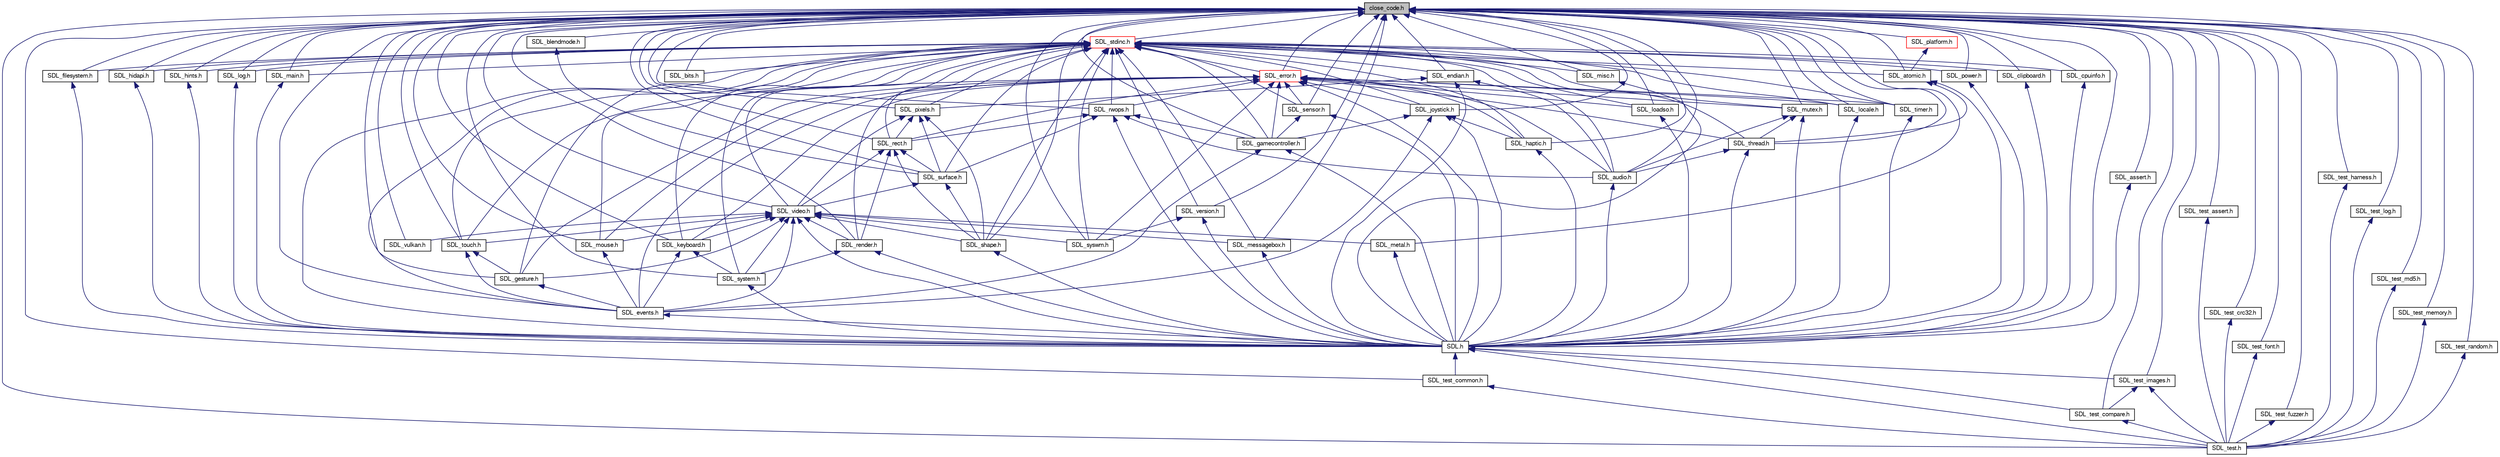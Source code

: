 digraph "close_code.h"
{
 // LATEX_PDF_SIZE
  edge [fontname="FreeSans",fontsize="10",labelfontname="FreeSans",labelfontsize="10"];
  node [fontname="FreeSans",fontsize="10",shape=record];
  Node1 [label="close_code.h",height=0.2,width=0.4,color="black", fillcolor="grey75", style="filled", fontcolor="black",tooltip=" "];
  Node1 -> Node2 [dir="back",color="midnightblue",fontsize="10",style="solid",fontname="FreeSans"];
  Node2 [label="SDL.h",height=0.2,width=0.4,color="black", fillcolor="white", style="filled",URL="$de/ddc/_s_d_l_8h.html",tooltip=" "];
  Node2 -> Node3 [dir="back",color="midnightblue",fontsize="10",style="solid",fontname="FreeSans"];
  Node3 [label="SDL_test.h",height=0.2,width=0.4,color="black", fillcolor="white", style="filled",URL="$dd/d3b/_s_d_l__test_8h.html",tooltip=" "];
  Node2 -> Node4 [dir="back",color="midnightblue",fontsize="10",style="solid",fontname="FreeSans"];
  Node4 [label="SDL_test_common.h",height=0.2,width=0.4,color="black", fillcolor="white", style="filled",URL="$dc/dc7/_s_d_l__test__common_8h.html",tooltip=" "];
  Node4 -> Node3 [dir="back",color="midnightblue",fontsize="10",style="solid",fontname="FreeSans"];
  Node2 -> Node5 [dir="back",color="midnightblue",fontsize="10",style="solid",fontname="FreeSans"];
  Node5 [label="SDL_test_compare.h",height=0.2,width=0.4,color="black", fillcolor="white", style="filled",URL="$d8/d59/_s_d_l__test__compare_8h.html",tooltip=" "];
  Node5 -> Node3 [dir="back",color="midnightblue",fontsize="10",style="solid",fontname="FreeSans"];
  Node2 -> Node6 [dir="back",color="midnightblue",fontsize="10",style="solid",fontname="FreeSans"];
  Node6 [label="SDL_test_images.h",height=0.2,width=0.4,color="black", fillcolor="white", style="filled",URL="$d4/d55/_s_d_l__test__images_8h.html",tooltip=" "];
  Node6 -> Node3 [dir="back",color="midnightblue",fontsize="10",style="solid",fontname="FreeSans"];
  Node6 -> Node5 [dir="back",color="midnightblue",fontsize="10",style="solid",fontname="FreeSans"];
  Node1 -> Node7 [dir="back",color="midnightblue",fontsize="10",style="solid",fontname="FreeSans"];
  Node7 [label="SDL_assert.h",height=0.2,width=0.4,color="black", fillcolor="white", style="filled",URL="$d9/d30/_s_d_l__assert_8h.html",tooltip=" "];
  Node7 -> Node2 [dir="back",color="midnightblue",fontsize="10",style="solid",fontname="FreeSans"];
  Node1 -> Node8 [dir="back",color="midnightblue",fontsize="10",style="solid",fontname="FreeSans"];
  Node8 [label="SDL_atomic.h",height=0.2,width=0.4,color="black", fillcolor="white", style="filled",URL="$d6/d97/_s_d_l__atomic_8h.html",tooltip=" "];
  Node8 -> Node2 [dir="back",color="midnightblue",fontsize="10",style="solid",fontname="FreeSans"];
  Node8 -> Node9 [dir="back",color="midnightblue",fontsize="10",style="solid",fontname="FreeSans"];
  Node9 [label="SDL_thread.h",height=0.2,width=0.4,color="black", fillcolor="white", style="filled",URL="$d8/ded/_s_d_l__thread_8h.html",tooltip=" "];
  Node9 -> Node2 [dir="back",color="midnightblue",fontsize="10",style="solid",fontname="FreeSans"];
  Node9 -> Node10 [dir="back",color="midnightblue",fontsize="10",style="solid",fontname="FreeSans"];
  Node10 [label="SDL_audio.h",height=0.2,width=0.4,color="black", fillcolor="white", style="filled",URL="$d3/d78/_s_d_l__audio_8h.html",tooltip=" "];
  Node10 -> Node2 [dir="back",color="midnightblue",fontsize="10",style="solid",fontname="FreeSans"];
  Node1 -> Node10 [dir="back",color="midnightblue",fontsize="10",style="solid",fontname="FreeSans"];
  Node1 -> Node11 [dir="back",color="midnightblue",fontsize="10",style="solid",fontname="FreeSans"];
  Node11 [label="SDL_bits.h",height=0.2,width=0.4,color="black", fillcolor="white", style="filled",URL="$d2/d01/_s_d_l__bits_8h.html",tooltip=" "];
  Node1 -> Node12 [dir="back",color="midnightblue",fontsize="10",style="solid",fontname="FreeSans"];
  Node12 [label="SDL_blendmode.h",height=0.2,width=0.4,color="black", fillcolor="white", style="filled",URL="$d3/d6c/_s_d_l__blendmode_8h.html",tooltip=" "];
  Node12 -> Node13 [dir="back",color="midnightblue",fontsize="10",style="solid",fontname="FreeSans"];
  Node13 [label="SDL_surface.h",height=0.2,width=0.4,color="black", fillcolor="white", style="filled",URL="$d4/d6d/_s_d_l__surface_8h.html",tooltip=" "];
  Node13 -> Node14 [dir="back",color="midnightblue",fontsize="10",style="solid",fontname="FreeSans"];
  Node14 [label="SDL_shape.h",height=0.2,width=0.4,color="black", fillcolor="white", style="filled",URL="$dc/d20/_s_d_l__shape_8h.html",tooltip=" "];
  Node14 -> Node2 [dir="back",color="midnightblue",fontsize="10",style="solid",fontname="FreeSans"];
  Node13 -> Node15 [dir="back",color="midnightblue",fontsize="10",style="solid",fontname="FreeSans"];
  Node15 [label="SDL_video.h",height=0.2,width=0.4,color="black", fillcolor="white", style="filled",URL="$dc/d64/_s_d_l__video_8h.html",tooltip=" "];
  Node15 -> Node2 [dir="back",color="midnightblue",fontsize="10",style="solid",fontname="FreeSans"];
  Node15 -> Node16 [dir="back",color="midnightblue",fontsize="10",style="solid",fontname="FreeSans"];
  Node16 [label="SDL_events.h",height=0.2,width=0.4,color="black", fillcolor="white", style="filled",URL="$d9/d42/_s_d_l__events_8h.html",tooltip=" "];
  Node16 -> Node2 [dir="back",color="midnightblue",fontsize="10",style="solid",fontname="FreeSans"];
  Node15 -> Node17 [dir="back",color="midnightblue",fontsize="10",style="solid",fontname="FreeSans"];
  Node17 [label="SDL_gesture.h",height=0.2,width=0.4,color="black", fillcolor="white", style="filled",URL="$de/da1/_s_d_l__gesture_8h.html",tooltip=" "];
  Node17 -> Node16 [dir="back",color="midnightblue",fontsize="10",style="solid",fontname="FreeSans"];
  Node15 -> Node18 [dir="back",color="midnightblue",fontsize="10",style="solid",fontname="FreeSans"];
  Node18 [label="SDL_keyboard.h",height=0.2,width=0.4,color="black", fillcolor="white", style="filled",URL="$d3/d07/_s_d_l__keyboard_8h.html",tooltip=" "];
  Node18 -> Node16 [dir="back",color="midnightblue",fontsize="10",style="solid",fontname="FreeSans"];
  Node18 -> Node19 [dir="back",color="midnightblue",fontsize="10",style="solid",fontname="FreeSans"];
  Node19 [label="SDL_system.h",height=0.2,width=0.4,color="black", fillcolor="white", style="filled",URL="$d9/d7c/_s_d_l__system_8h.html",tooltip=" "];
  Node19 -> Node2 [dir="back",color="midnightblue",fontsize="10",style="solid",fontname="FreeSans"];
  Node15 -> Node20 [dir="back",color="midnightblue",fontsize="10",style="solid",fontname="FreeSans"];
  Node20 [label="SDL_messagebox.h",height=0.2,width=0.4,color="black", fillcolor="white", style="filled",URL="$da/d36/_s_d_l__messagebox_8h.html",tooltip=" "];
  Node20 -> Node2 [dir="back",color="midnightblue",fontsize="10",style="solid",fontname="FreeSans"];
  Node15 -> Node21 [dir="back",color="midnightblue",fontsize="10",style="solid",fontname="FreeSans"];
  Node21 [label="SDL_metal.h",height=0.2,width=0.4,color="black", fillcolor="white", style="filled",URL="$d8/dde/_s_d_l__metal_8h.html",tooltip=" "];
  Node21 -> Node2 [dir="back",color="midnightblue",fontsize="10",style="solid",fontname="FreeSans"];
  Node15 -> Node22 [dir="back",color="midnightblue",fontsize="10",style="solid",fontname="FreeSans"];
  Node22 [label="SDL_mouse.h",height=0.2,width=0.4,color="black", fillcolor="white", style="filled",URL="$d5/d62/_s_d_l__mouse_8h.html",tooltip=" "];
  Node22 -> Node16 [dir="back",color="midnightblue",fontsize="10",style="solid",fontname="FreeSans"];
  Node15 -> Node23 [dir="back",color="midnightblue",fontsize="10",style="solid",fontname="FreeSans"];
  Node23 [label="SDL_render.h",height=0.2,width=0.4,color="black", fillcolor="white", style="filled",URL="$d6/d30/_s_d_l__render_8h.html",tooltip=" "];
  Node23 -> Node2 [dir="back",color="midnightblue",fontsize="10",style="solid",fontname="FreeSans"];
  Node23 -> Node19 [dir="back",color="midnightblue",fontsize="10",style="solid",fontname="FreeSans"];
  Node15 -> Node14 [dir="back",color="midnightblue",fontsize="10",style="solid",fontname="FreeSans"];
  Node15 -> Node19 [dir="back",color="midnightblue",fontsize="10",style="solid",fontname="FreeSans"];
  Node15 -> Node24 [dir="back",color="midnightblue",fontsize="10",style="solid",fontname="FreeSans"];
  Node24 [label="SDL_syswm.h",height=0.2,width=0.4,color="black", fillcolor="white", style="filled",URL="$de/df3/_s_d_l__syswm_8h.html",tooltip=" "];
  Node15 -> Node25 [dir="back",color="midnightblue",fontsize="10",style="solid",fontname="FreeSans"];
  Node25 [label="SDL_touch.h",height=0.2,width=0.4,color="black", fillcolor="white", style="filled",URL="$da/dc2/_s_d_l__touch_8h.html",tooltip=" "];
  Node25 -> Node16 [dir="back",color="midnightblue",fontsize="10",style="solid",fontname="FreeSans"];
  Node25 -> Node17 [dir="back",color="midnightblue",fontsize="10",style="solid",fontname="FreeSans"];
  Node15 -> Node26 [dir="back",color="midnightblue",fontsize="10",style="solid",fontname="FreeSans"];
  Node26 [label="SDL_vulkan.h",height=0.2,width=0.4,color="black", fillcolor="white", style="filled",URL="$d2/da2/_s_d_l__vulkan_8h.html",tooltip=" "];
  Node1 -> Node27 [dir="back",color="midnightblue",fontsize="10",style="solid",fontname="FreeSans"];
  Node27 [label="SDL_clipboard.h",height=0.2,width=0.4,color="black", fillcolor="white", style="filled",URL="$d8/dee/_s_d_l__clipboard_8h.html",tooltip=" "];
  Node27 -> Node2 [dir="back",color="midnightblue",fontsize="10",style="solid",fontname="FreeSans"];
  Node1 -> Node28 [dir="back",color="midnightblue",fontsize="10",style="solid",fontname="FreeSans"];
  Node28 [label="SDL_cpuinfo.h",height=0.2,width=0.4,color="black", fillcolor="white", style="filled",URL="$d6/d62/_s_d_l__cpuinfo_8h.html",tooltip=" "];
  Node28 -> Node2 [dir="back",color="midnightblue",fontsize="10",style="solid",fontname="FreeSans"];
  Node1 -> Node29 [dir="back",color="midnightblue",fontsize="10",style="solid",fontname="FreeSans"];
  Node29 [label="SDL_endian.h",height=0.2,width=0.4,color="black", fillcolor="white", style="filled",URL="$d0/d2b/_s_d_l__endian_8h.html",tooltip=" "];
  Node29 -> Node2 [dir="back",color="midnightblue",fontsize="10",style="solid",fontname="FreeSans"];
  Node29 -> Node10 [dir="back",color="midnightblue",fontsize="10",style="solid",fontname="FreeSans"];
  Node29 -> Node30 [dir="back",color="midnightblue",fontsize="10",style="solid",fontname="FreeSans"];
  Node30 [label="SDL_pixels.h",height=0.2,width=0.4,color="black", fillcolor="white", style="filled",URL="$d8/d6a/_s_d_l__pixels_8h.html",tooltip=" "];
  Node30 -> Node31 [dir="back",color="midnightblue",fontsize="10",style="solid",fontname="FreeSans"];
  Node31 [label="SDL_rect.h",height=0.2,width=0.4,color="black", fillcolor="white", style="filled",URL="$d5/d41/_s_d_l__rect_8h.html",tooltip=" "];
  Node31 -> Node23 [dir="back",color="midnightblue",fontsize="10",style="solid",fontname="FreeSans"];
  Node31 -> Node14 [dir="back",color="midnightblue",fontsize="10",style="solid",fontname="FreeSans"];
  Node31 -> Node13 [dir="back",color="midnightblue",fontsize="10",style="solid",fontname="FreeSans"];
  Node31 -> Node15 [dir="back",color="midnightblue",fontsize="10",style="solid",fontname="FreeSans"];
  Node30 -> Node14 [dir="back",color="midnightblue",fontsize="10",style="solid",fontname="FreeSans"];
  Node30 -> Node13 [dir="back",color="midnightblue",fontsize="10",style="solid",fontname="FreeSans"];
  Node30 -> Node15 [dir="back",color="midnightblue",fontsize="10",style="solid",fontname="FreeSans"];
  Node1 -> Node32 [dir="back",color="midnightblue",fontsize="10",style="solid",fontname="FreeSans"];
  Node32 [label="SDL_error.h",height=0.2,width=0.4,color="red", fillcolor="white", style="filled",URL="$df/d2d/_s_d_l__error_8h.html",tooltip=" "];
  Node32 -> Node2 [dir="back",color="midnightblue",fontsize="10",style="solid",fontname="FreeSans"];
  Node32 -> Node10 [dir="back",color="midnightblue",fontsize="10",style="solid",fontname="FreeSans"];
  Node32 -> Node16 [dir="back",color="midnightblue",fontsize="10",style="solid",fontname="FreeSans"];
  Node32 -> Node33 [dir="back",color="midnightblue",fontsize="10",style="solid",fontname="FreeSans"];
  Node33 [label="SDL_gamecontroller.h",height=0.2,width=0.4,color="black", fillcolor="white", style="filled",URL="$d0/d47/_s_d_l__gamecontroller_8h.html",tooltip=" "];
  Node33 -> Node2 [dir="back",color="midnightblue",fontsize="10",style="solid",fontname="FreeSans"];
  Node33 -> Node16 [dir="back",color="midnightblue",fontsize="10",style="solid",fontname="FreeSans"];
  Node32 -> Node17 [dir="back",color="midnightblue",fontsize="10",style="solid",fontname="FreeSans"];
  Node32 -> Node34 [dir="back",color="midnightblue",fontsize="10",style="solid",fontname="FreeSans"];
  Node34 [label="SDL_haptic.h",height=0.2,width=0.4,color="black", fillcolor="white", style="filled",URL="$dc/d3c/_s_d_l__haptic_8h.html",tooltip="The SDL haptic subsystem allows you to control haptic (force feedback) devices."];
  Node34 -> Node2 [dir="back",color="midnightblue",fontsize="10",style="solid",fontname="FreeSans"];
  Node32 -> Node35 [dir="back",color="midnightblue",fontsize="10",style="solid",fontname="FreeSans"];
  Node35 [label="SDL_joystick.h",height=0.2,width=0.4,color="black", fillcolor="white", style="filled",URL="$dd/d00/_s_d_l__joystick_8h.html",tooltip=" "];
  Node35 -> Node2 [dir="back",color="midnightblue",fontsize="10",style="solid",fontname="FreeSans"];
  Node35 -> Node16 [dir="back",color="midnightblue",fontsize="10",style="solid",fontname="FreeSans"];
  Node35 -> Node33 [dir="back",color="midnightblue",fontsize="10",style="solid",fontname="FreeSans"];
  Node35 -> Node34 [dir="back",color="midnightblue",fontsize="10",style="solid",fontname="FreeSans"];
  Node32 -> Node18 [dir="back",color="midnightblue",fontsize="10",style="solid",fontname="FreeSans"];
  Node32 -> Node36 [dir="back",color="midnightblue",fontsize="10",style="solid",fontname="FreeSans"];
  Node36 [label="SDL_loadso.h",height=0.2,width=0.4,color="black", fillcolor="white", style="filled",URL="$d6/dd4/_s_d_l__loadso_8h.html",tooltip=" "];
  Node36 -> Node2 [dir="back",color="midnightblue",fontsize="10",style="solid",fontname="FreeSans"];
  Node32 -> Node37 [dir="back",color="midnightblue",fontsize="10",style="solid",fontname="FreeSans"];
  Node37 [label="SDL_locale.h",height=0.2,width=0.4,color="black", fillcolor="white", style="filled",URL="$de/dbd/_s_d_l__locale_8h.html",tooltip=" "];
  Node37 -> Node2 [dir="back",color="midnightblue",fontsize="10",style="solid",fontname="FreeSans"];
  Node32 -> Node22 [dir="back",color="midnightblue",fontsize="10",style="solid",fontname="FreeSans"];
  Node32 -> Node38 [dir="back",color="midnightblue",fontsize="10",style="solid",fontname="FreeSans"];
  Node38 [label="SDL_mutex.h",height=0.2,width=0.4,color="black", fillcolor="white", style="filled",URL="$d2/d09/_s_d_l__mutex_8h.html",tooltip=" "];
  Node38 -> Node2 [dir="back",color="midnightblue",fontsize="10",style="solid",fontname="FreeSans"];
  Node38 -> Node10 [dir="back",color="midnightblue",fontsize="10",style="solid",fontname="FreeSans"];
  Node38 -> Node9 [dir="back",color="midnightblue",fontsize="10",style="solid",fontname="FreeSans"];
  Node32 -> Node31 [dir="back",color="midnightblue",fontsize="10",style="solid",fontname="FreeSans"];
  Node32 -> Node40 [dir="back",color="midnightblue",fontsize="10",style="solid",fontname="FreeSans"];
  Node40 [label="SDL_rwops.h",height=0.2,width=0.4,color="black", fillcolor="white", style="filled",URL="$d6/d73/_s_d_l__rwops_8h.html",tooltip=" "];
  Node40 -> Node2 [dir="back",color="midnightblue",fontsize="10",style="solid",fontname="FreeSans"];
  Node40 -> Node10 [dir="back",color="midnightblue",fontsize="10",style="solid",fontname="FreeSans"];
  Node40 -> Node33 [dir="back",color="midnightblue",fontsize="10",style="solid",fontname="FreeSans"];
  Node40 -> Node31 [dir="back",color="midnightblue",fontsize="10",style="solid",fontname="FreeSans"];
  Node40 -> Node13 [dir="back",color="midnightblue",fontsize="10",style="solid",fontname="FreeSans"];
  Node32 -> Node41 [dir="back",color="midnightblue",fontsize="10",style="solid",fontname="FreeSans"];
  Node41 [label="SDL_sensor.h",height=0.2,width=0.4,color="black", fillcolor="white", style="filled",URL="$de/d7b/_s_d_l__sensor_8h.html",tooltip=" "];
  Node41 -> Node2 [dir="back",color="midnightblue",fontsize="10",style="solid",fontname="FreeSans"];
  Node41 -> Node33 [dir="back",color="midnightblue",fontsize="10",style="solid",fontname="FreeSans"];
  Node32 -> Node24 [dir="back",color="midnightblue",fontsize="10",style="solid",fontname="FreeSans"];
  Node32 -> Node9 [dir="back",color="midnightblue",fontsize="10",style="solid",fontname="FreeSans"];
  Node32 -> Node42 [dir="back",color="midnightblue",fontsize="10",style="solid",fontname="FreeSans"];
  Node42 [label="SDL_timer.h",height=0.2,width=0.4,color="black", fillcolor="white", style="filled",URL="$de/d46/_s_d_l__timer_8h.html",tooltip=" "];
  Node42 -> Node2 [dir="back",color="midnightblue",fontsize="10",style="solid",fontname="FreeSans"];
  Node32 -> Node25 [dir="back",color="midnightblue",fontsize="10",style="solid",fontname="FreeSans"];
  Node1 -> Node16 [dir="back",color="midnightblue",fontsize="10",style="solid",fontname="FreeSans"];
  Node1 -> Node43 [dir="back",color="midnightblue",fontsize="10",style="solid",fontname="FreeSans"];
  Node43 [label="SDL_filesystem.h",height=0.2,width=0.4,color="black", fillcolor="white", style="filled",URL="$d4/da4/_s_d_l__filesystem_8h.html",tooltip="Include file for filesystem SDL API functions."];
  Node43 -> Node2 [dir="back",color="midnightblue",fontsize="10",style="solid",fontname="FreeSans"];
  Node1 -> Node33 [dir="back",color="midnightblue",fontsize="10",style="solid",fontname="FreeSans"];
  Node1 -> Node17 [dir="back",color="midnightblue",fontsize="10",style="solid",fontname="FreeSans"];
  Node1 -> Node34 [dir="back",color="midnightblue",fontsize="10",style="solid",fontname="FreeSans"];
  Node1 -> Node44 [dir="back",color="midnightblue",fontsize="10",style="solid",fontname="FreeSans"];
  Node44 [label="SDL_hidapi.h",height=0.2,width=0.4,color="black", fillcolor="white", style="filled",URL="$db/dda/_s_d_l__hidapi_8h.html",tooltip=" "];
  Node44 -> Node2 [dir="back",color="midnightblue",fontsize="10",style="solid",fontname="FreeSans"];
  Node1 -> Node45 [dir="back",color="midnightblue",fontsize="10",style="solid",fontname="FreeSans"];
  Node45 [label="SDL_hints.h",height=0.2,width=0.4,color="black", fillcolor="white", style="filled",URL="$dd/dd3/_s_d_l__hints_8h.html",tooltip=" "];
  Node45 -> Node2 [dir="back",color="midnightblue",fontsize="10",style="solid",fontname="FreeSans"];
  Node1 -> Node35 [dir="back",color="midnightblue",fontsize="10",style="solid",fontname="FreeSans"];
  Node1 -> Node18 [dir="back",color="midnightblue",fontsize="10",style="solid",fontname="FreeSans"];
  Node1 -> Node36 [dir="back",color="midnightblue",fontsize="10",style="solid",fontname="FreeSans"];
  Node1 -> Node37 [dir="back",color="midnightblue",fontsize="10",style="solid",fontname="FreeSans"];
  Node1 -> Node46 [dir="back",color="midnightblue",fontsize="10",style="solid",fontname="FreeSans"];
  Node46 [label="SDL_log.h",height=0.2,width=0.4,color="black", fillcolor="white", style="filled",URL="$db/dce/_s_d_l__log_8h.html",tooltip=" "];
  Node46 -> Node2 [dir="back",color="midnightblue",fontsize="10",style="solid",fontname="FreeSans"];
  Node1 -> Node47 [dir="back",color="midnightblue",fontsize="10",style="solid",fontname="FreeSans"];
  Node47 [label="SDL_main.h",height=0.2,width=0.4,color="black", fillcolor="white", style="filled",URL="$d7/d70/_s_d_l__main_8h.html",tooltip=" "];
  Node47 -> Node2 [dir="back",color="midnightblue",fontsize="10",style="solid",fontname="FreeSans"];
  Node1 -> Node20 [dir="back",color="midnightblue",fontsize="10",style="solid",fontname="FreeSans"];
  Node1 -> Node21 [dir="back",color="midnightblue",fontsize="10",style="solid",fontname="FreeSans"];
  Node1 -> Node48 [dir="back",color="midnightblue",fontsize="10",style="solid",fontname="FreeSans"];
  Node48 [label="SDL_misc.h",height=0.2,width=0.4,color="black", fillcolor="white", style="filled",URL="$d3/db6/_s_d_l__misc_8h.html",tooltip="Include file for SDL API functions that don't fit elsewhere."];
  Node48 -> Node2 [dir="back",color="midnightblue",fontsize="10",style="solid",fontname="FreeSans"];
  Node1 -> Node22 [dir="back",color="midnightblue",fontsize="10",style="solid",fontname="FreeSans"];
  Node1 -> Node38 [dir="back",color="midnightblue",fontsize="10",style="solid",fontname="FreeSans"];
  Node1 -> Node30 [dir="back",color="midnightblue",fontsize="10",style="solid",fontname="FreeSans"];
  Node1 -> Node49 [dir="back",color="midnightblue",fontsize="10",style="solid",fontname="FreeSans"];
  Node49 [label="SDL_platform.h",height=0.2,width=0.4,color="red", fillcolor="white", style="filled",URL="$d4/d81/_s_d_l__platform_8h.html",tooltip=" "];
  Node49 -> Node8 [dir="back",color="midnightblue",fontsize="10",style="solid",fontname="FreeSans"];
  Node1 -> Node53 [dir="back",color="midnightblue",fontsize="10",style="solid",fontname="FreeSans"];
  Node53 [label="SDL_power.h",height=0.2,width=0.4,color="black", fillcolor="white", style="filled",URL="$d7/d6e/_s_d_l__power_8h.html",tooltip=" "];
  Node53 -> Node2 [dir="back",color="midnightblue",fontsize="10",style="solid",fontname="FreeSans"];
  Node1 -> Node31 [dir="back",color="midnightblue",fontsize="10",style="solid",fontname="FreeSans"];
  Node1 -> Node23 [dir="back",color="midnightblue",fontsize="10",style="solid",fontname="FreeSans"];
  Node1 -> Node40 [dir="back",color="midnightblue",fontsize="10",style="solid",fontname="FreeSans"];
  Node1 -> Node41 [dir="back",color="midnightblue",fontsize="10",style="solid",fontname="FreeSans"];
  Node1 -> Node14 [dir="back",color="midnightblue",fontsize="10",style="solid",fontname="FreeSans"];
  Node1 -> Node51 [dir="back",color="midnightblue",fontsize="10",style="solid",fontname="FreeSans"];
  Node51 [label="SDL_stdinc.h",height=0.2,width=0.4,color="red", fillcolor="white", style="filled",URL="$d9/d24/_s_d_l__stdinc_8h.html",tooltip=" "];
  Node51 -> Node2 [dir="back",color="midnightblue",fontsize="10",style="solid",fontname="FreeSans"];
  Node51 -> Node8 [dir="back",color="midnightblue",fontsize="10",style="solid",fontname="FreeSans"];
  Node51 -> Node10 [dir="back",color="midnightblue",fontsize="10",style="solid",fontname="FreeSans"];
  Node51 -> Node11 [dir="back",color="midnightblue",fontsize="10",style="solid",fontname="FreeSans"];
  Node51 -> Node27 [dir="back",color="midnightblue",fontsize="10",style="solid",fontname="FreeSans"];
  Node51 -> Node28 [dir="back",color="midnightblue",fontsize="10",style="solid",fontname="FreeSans"];
  Node51 -> Node29 [dir="back",color="midnightblue",fontsize="10",style="solid",fontname="FreeSans"];
  Node51 -> Node32 [dir="back",color="midnightblue",fontsize="10",style="solid",fontname="FreeSans"];
  Node51 -> Node16 [dir="back",color="midnightblue",fontsize="10",style="solid",fontname="FreeSans"];
  Node51 -> Node43 [dir="back",color="midnightblue",fontsize="10",style="solid",fontname="FreeSans"];
  Node51 -> Node33 [dir="back",color="midnightblue",fontsize="10",style="solid",fontname="FreeSans"];
  Node51 -> Node17 [dir="back",color="midnightblue",fontsize="10",style="solid",fontname="FreeSans"];
  Node51 -> Node34 [dir="back",color="midnightblue",fontsize="10",style="solid",fontname="FreeSans"];
  Node51 -> Node44 [dir="back",color="midnightblue",fontsize="10",style="solid",fontname="FreeSans"];
  Node51 -> Node45 [dir="back",color="midnightblue",fontsize="10",style="solid",fontname="FreeSans"];
  Node51 -> Node35 [dir="back",color="midnightblue",fontsize="10",style="solid",fontname="FreeSans"];
  Node51 -> Node18 [dir="back",color="midnightblue",fontsize="10",style="solid",fontname="FreeSans"];
  Node51 -> Node36 [dir="back",color="midnightblue",fontsize="10",style="solid",fontname="FreeSans"];
  Node51 -> Node37 [dir="back",color="midnightblue",fontsize="10",style="solid",fontname="FreeSans"];
  Node51 -> Node46 [dir="back",color="midnightblue",fontsize="10",style="solid",fontname="FreeSans"];
  Node51 -> Node47 [dir="back",color="midnightblue",fontsize="10",style="solid",fontname="FreeSans"];
  Node51 -> Node20 [dir="back",color="midnightblue",fontsize="10",style="solid",fontname="FreeSans"];
  Node51 -> Node48 [dir="back",color="midnightblue",fontsize="10",style="solid",fontname="FreeSans"];
  Node51 -> Node22 [dir="back",color="midnightblue",fontsize="10",style="solid",fontname="FreeSans"];
  Node51 -> Node38 [dir="back",color="midnightblue",fontsize="10",style="solid",fontname="FreeSans"];
  Node51 -> Node30 [dir="back",color="midnightblue",fontsize="10",style="solid",fontname="FreeSans"];
  Node51 -> Node53 [dir="back",color="midnightblue",fontsize="10",style="solid",fontname="FreeSans"];
  Node51 -> Node31 [dir="back",color="midnightblue",fontsize="10",style="solid",fontname="FreeSans"];
  Node51 -> Node23 [dir="back",color="midnightblue",fontsize="10",style="solid",fontname="FreeSans"];
  Node51 -> Node40 [dir="back",color="midnightblue",fontsize="10",style="solid",fontname="FreeSans"];
  Node51 -> Node41 [dir="back",color="midnightblue",fontsize="10",style="solid",fontname="FreeSans"];
  Node51 -> Node14 [dir="back",color="midnightblue",fontsize="10",style="solid",fontname="FreeSans"];
  Node51 -> Node13 [dir="back",color="midnightblue",fontsize="10",style="solid",fontname="FreeSans"];
  Node51 -> Node19 [dir="back",color="midnightblue",fontsize="10",style="solid",fontname="FreeSans"];
  Node51 -> Node24 [dir="back",color="midnightblue",fontsize="10",style="solid",fontname="FreeSans"];
  Node51 -> Node9 [dir="back",color="midnightblue",fontsize="10",style="solid",fontname="FreeSans"];
  Node51 -> Node42 [dir="back",color="midnightblue",fontsize="10",style="solid",fontname="FreeSans"];
  Node51 -> Node25 [dir="back",color="midnightblue",fontsize="10",style="solid",fontname="FreeSans"];
  Node51 -> Node56 [dir="back",color="midnightblue",fontsize="10",style="solid",fontname="FreeSans"];
  Node56 [label="SDL_version.h",height=0.2,width=0.4,color="black", fillcolor="white", style="filled",URL="$d7/dd5/_s_d_l__version_8h.html",tooltip=" "];
  Node56 -> Node2 [dir="back",color="midnightblue",fontsize="10",style="solid",fontname="FreeSans"];
  Node56 -> Node24 [dir="back",color="midnightblue",fontsize="10",style="solid",fontname="FreeSans"];
  Node51 -> Node15 [dir="back",color="midnightblue",fontsize="10",style="solid",fontname="FreeSans"];
  Node1 -> Node13 [dir="back",color="midnightblue",fontsize="10",style="solid",fontname="FreeSans"];
  Node1 -> Node19 [dir="back",color="midnightblue",fontsize="10",style="solid",fontname="FreeSans"];
  Node1 -> Node24 [dir="back",color="midnightblue",fontsize="10",style="solid",fontname="FreeSans"];
  Node1 -> Node3 [dir="back",color="midnightblue",fontsize="10",style="solid",fontname="FreeSans"];
  Node1 -> Node68 [dir="back",color="midnightblue",fontsize="10",style="solid",fontname="FreeSans"];
  Node68 [label="SDL_test_assert.h",height=0.2,width=0.4,color="black", fillcolor="white", style="filled",URL="$d2/d39/_s_d_l__test__assert_8h.html",tooltip=" "];
  Node68 -> Node3 [dir="back",color="midnightblue",fontsize="10",style="solid",fontname="FreeSans"];
  Node1 -> Node4 [dir="back",color="midnightblue",fontsize="10",style="solid",fontname="FreeSans"];
  Node1 -> Node5 [dir="back",color="midnightblue",fontsize="10",style="solid",fontname="FreeSans"];
  Node1 -> Node69 [dir="back",color="midnightblue",fontsize="10",style="solid",fontname="FreeSans"];
  Node69 [label="SDL_test_crc32.h",height=0.2,width=0.4,color="black", fillcolor="white", style="filled",URL="$da/d71/_s_d_l__test__crc32_8h.html",tooltip=" "];
  Node69 -> Node3 [dir="back",color="midnightblue",fontsize="10",style="solid",fontname="FreeSans"];
  Node1 -> Node70 [dir="back",color="midnightblue",fontsize="10",style="solid",fontname="FreeSans"];
  Node70 [label="SDL_test_font.h",height=0.2,width=0.4,color="black", fillcolor="white", style="filled",URL="$db/da3/_s_d_l__test__font_8h.html",tooltip=" "];
  Node70 -> Node3 [dir="back",color="midnightblue",fontsize="10",style="solid",fontname="FreeSans"];
  Node1 -> Node71 [dir="back",color="midnightblue",fontsize="10",style="solid",fontname="FreeSans"];
  Node71 [label="SDL_test_fuzzer.h",height=0.2,width=0.4,color="black", fillcolor="white", style="filled",URL="$dc/d7e/_s_d_l__test__fuzzer_8h.html",tooltip=" "];
  Node71 -> Node3 [dir="back",color="midnightblue",fontsize="10",style="solid",fontname="FreeSans"];
  Node1 -> Node72 [dir="back",color="midnightblue",fontsize="10",style="solid",fontname="FreeSans"];
  Node72 [label="SDL_test_harness.h",height=0.2,width=0.4,color="black", fillcolor="white", style="filled",URL="$db/d69/_s_d_l__test__harness_8h.html",tooltip=" "];
  Node72 -> Node3 [dir="back",color="midnightblue",fontsize="10",style="solid",fontname="FreeSans"];
  Node1 -> Node6 [dir="back",color="midnightblue",fontsize="10",style="solid",fontname="FreeSans"];
  Node1 -> Node73 [dir="back",color="midnightblue",fontsize="10",style="solid",fontname="FreeSans"];
  Node73 [label="SDL_test_log.h",height=0.2,width=0.4,color="black", fillcolor="white", style="filled",URL="$d1/dc7/_s_d_l__test__log_8h.html",tooltip=" "];
  Node73 -> Node3 [dir="back",color="midnightblue",fontsize="10",style="solid",fontname="FreeSans"];
  Node1 -> Node74 [dir="back",color="midnightblue",fontsize="10",style="solid",fontname="FreeSans"];
  Node74 [label="SDL_test_md5.h",height=0.2,width=0.4,color="black", fillcolor="white", style="filled",URL="$d2/d6a/_s_d_l__test__md5_8h.html",tooltip=" "];
  Node74 -> Node3 [dir="back",color="midnightblue",fontsize="10",style="solid",fontname="FreeSans"];
  Node1 -> Node75 [dir="back",color="midnightblue",fontsize="10",style="solid",fontname="FreeSans"];
  Node75 [label="SDL_test_memory.h",height=0.2,width=0.4,color="black", fillcolor="white", style="filled",URL="$d7/dbd/_s_d_l__test__memory_8h.html",tooltip=" "];
  Node75 -> Node3 [dir="back",color="midnightblue",fontsize="10",style="solid",fontname="FreeSans"];
  Node1 -> Node76 [dir="back",color="midnightblue",fontsize="10",style="solid",fontname="FreeSans"];
  Node76 [label="SDL_test_random.h",height=0.2,width=0.4,color="black", fillcolor="white", style="filled",URL="$d0/d15/_s_d_l__test__random_8h.html",tooltip=" "];
  Node76 -> Node3 [dir="back",color="midnightblue",fontsize="10",style="solid",fontname="FreeSans"];
  Node1 -> Node9 [dir="back",color="midnightblue",fontsize="10",style="solid",fontname="FreeSans"];
  Node1 -> Node42 [dir="back",color="midnightblue",fontsize="10",style="solid",fontname="FreeSans"];
  Node1 -> Node25 [dir="back",color="midnightblue",fontsize="10",style="solid",fontname="FreeSans"];
  Node1 -> Node56 [dir="back",color="midnightblue",fontsize="10",style="solid",fontname="FreeSans"];
  Node1 -> Node15 [dir="back",color="midnightblue",fontsize="10",style="solid",fontname="FreeSans"];
  Node1 -> Node26 [dir="back",color="midnightblue",fontsize="10",style="solid",fontname="FreeSans"];
}

